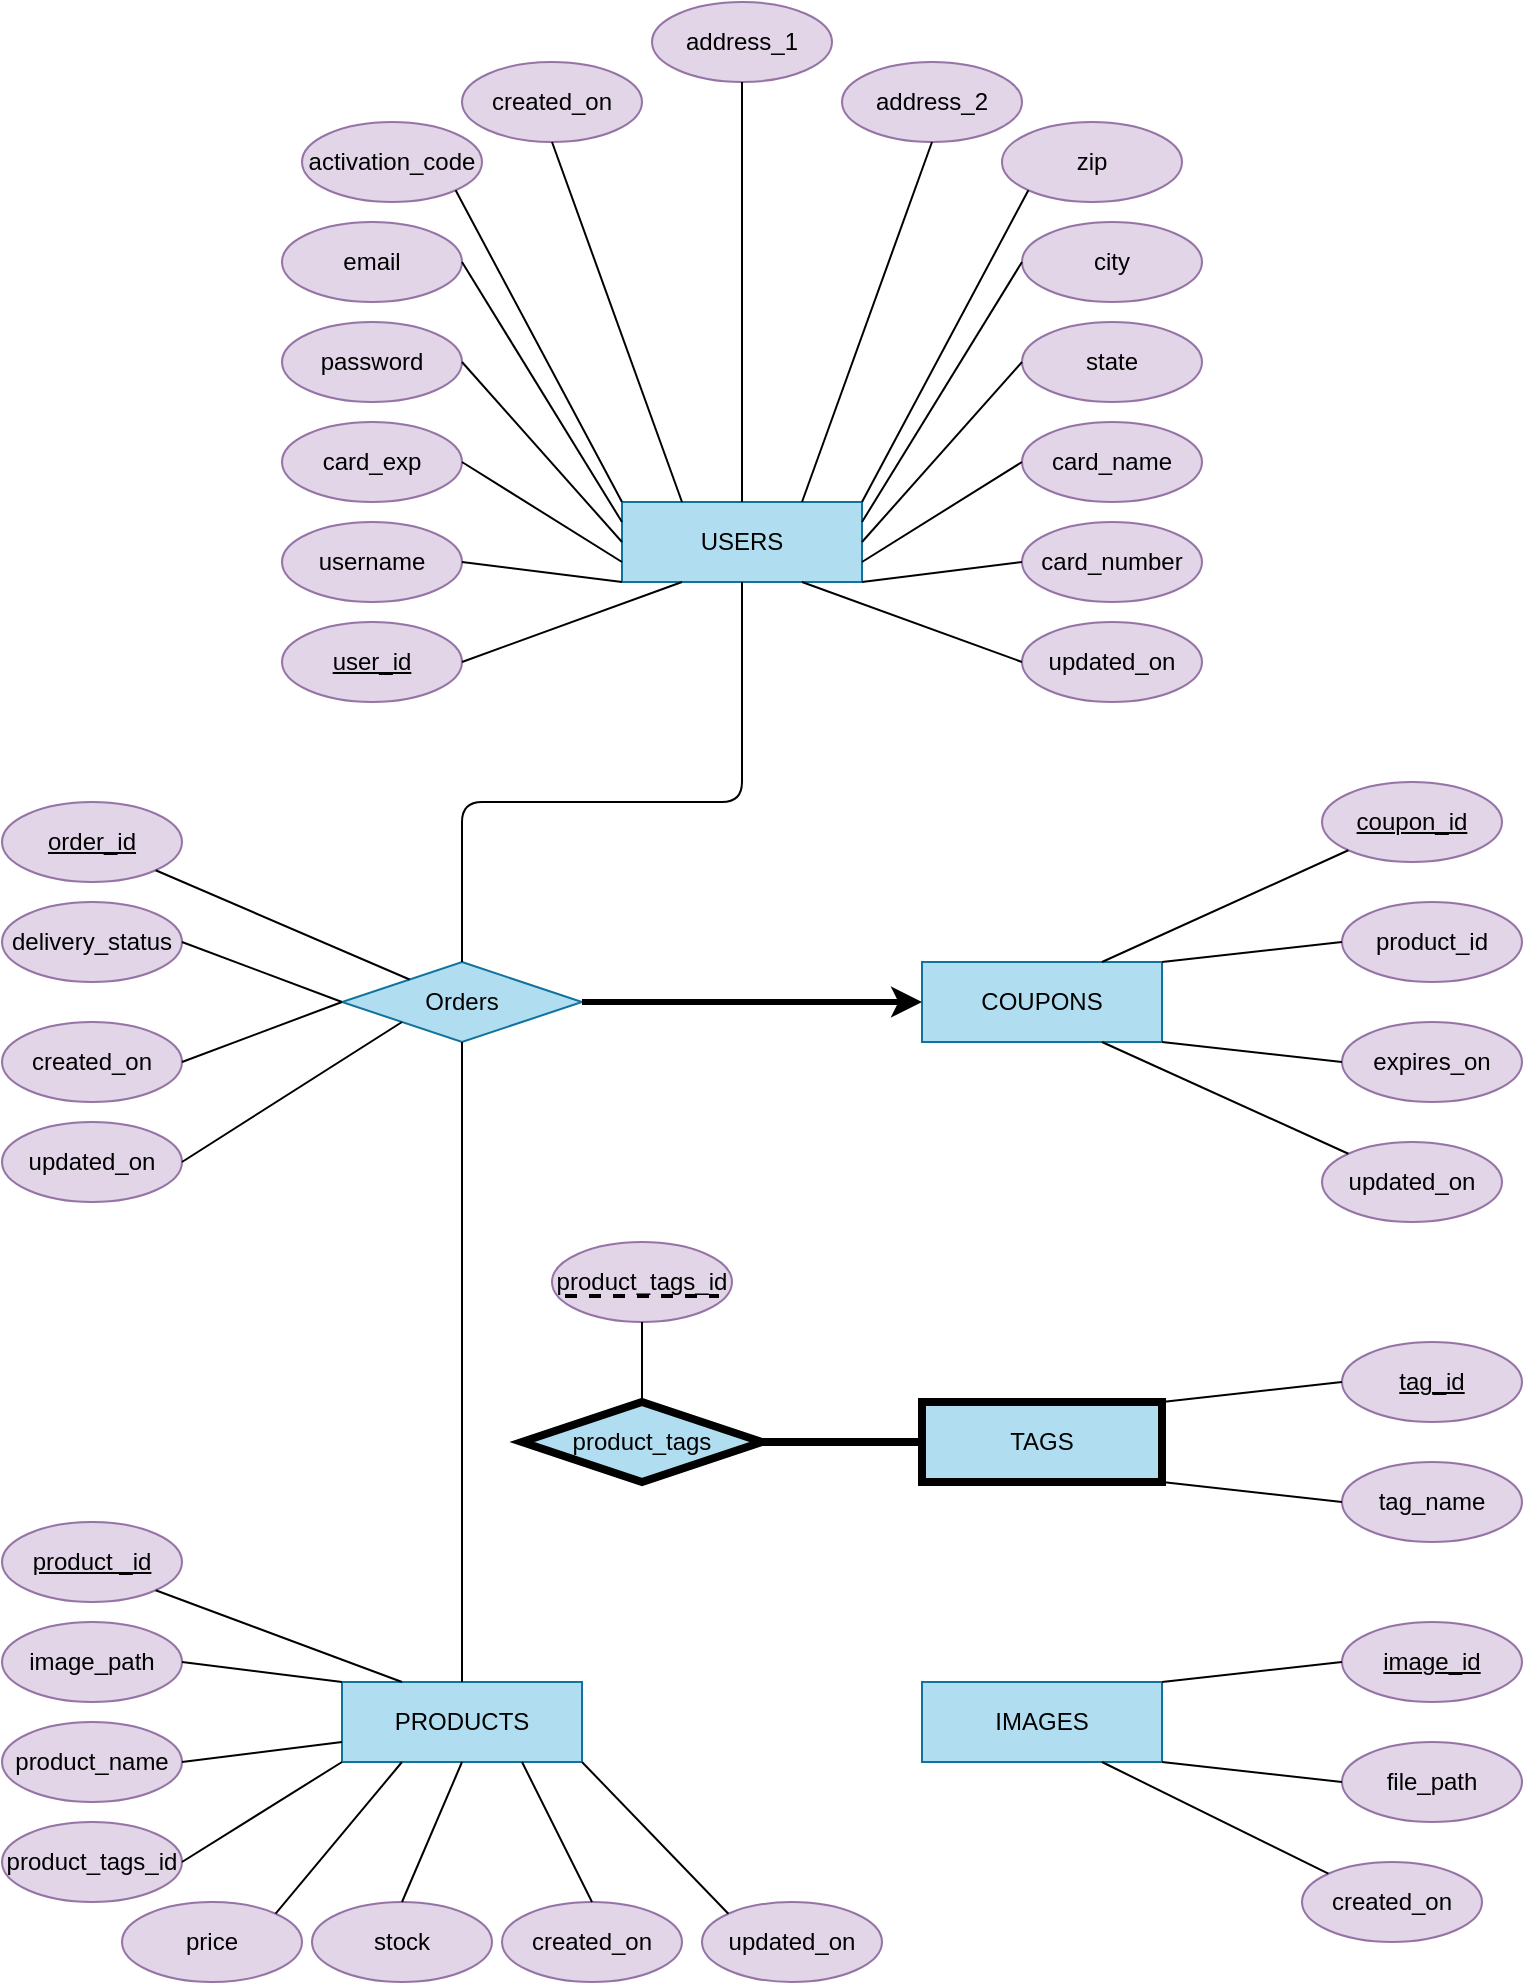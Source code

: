 <mxfile version="12.9.13" type="device"><diagram id="_sjGQuT4LvTEFpudM_6z" name="Page-1"><mxGraphModel dx="2172" dy="1632" grid="1" gridSize="10" guides="1" tooltips="1" connect="1" arrows="1" fold="1" page="1" pageScale="1" pageWidth="850" pageHeight="1100" math="0" shadow="0"><root><mxCell id="0"/><mxCell id="1" parent="0"/><mxCell id="trXgaExhHFtK6pRdVrnN-1" value="USERS" style="rounded=0;whiteSpace=wrap;html=1;fillColor=#b1ddf0;strokeColor=#10739e;" parent="1" vertex="1"><mxGeometry x="355" y="305" width="120" height="40" as="geometry"/></mxCell><mxCell id="trXgaExhHFtK6pRdVrnN-2" value="Orders" style="rhombus;whiteSpace=wrap;html=1;fillColor=#b1ddf0;strokeColor=#10739e;" parent="1" vertex="1"><mxGeometry x="215" y="535" width="120" height="40" as="geometry"/></mxCell><mxCell id="trXgaExhHFtK6pRdVrnN-3" value="" style="endArrow=none;html=1;entryX=0.5;entryY=1;entryDx=0;entryDy=0;exitX=0.5;exitY=0;exitDx=0;exitDy=0;" parent="1" source="trXgaExhHFtK6pRdVrnN-2" target="trXgaExhHFtK6pRdVrnN-1" edge="1"><mxGeometry width="50" height="50" relative="1" as="geometry"><mxPoint x="220" y="365" as="sourcePoint"/><mxPoint x="270" y="315" as="targetPoint"/><Array as="points"><mxPoint x="275" y="455"/><mxPoint x="415" y="455"/></Array></mxGeometry></mxCell><mxCell id="trXgaExhHFtK6pRdVrnN-4" value="PRODUCTS" style="rounded=0;whiteSpace=wrap;html=1;fillColor=#b1ddf0;strokeColor=#10739e;" parent="1" vertex="1"><mxGeometry x="215" y="895" width="120" height="40" as="geometry"/></mxCell><mxCell id="trXgaExhHFtK6pRdVrnN-5" value="" style="endArrow=none;html=1;entryX=0.5;entryY=1;entryDx=0;entryDy=0;exitX=0.5;exitY=0;exitDx=0;exitDy=0;" parent="1" source="trXgaExhHFtK6pRdVrnN-4" target="trXgaExhHFtK6pRdVrnN-2" edge="1"><mxGeometry width="50" height="50" relative="1" as="geometry"><mxPoint x="220" y="685" as="sourcePoint"/><mxPoint x="270" y="635" as="targetPoint"/></mxGeometry></mxCell><mxCell id="trXgaExhHFtK6pRdVrnN-6" value="&lt;u&gt;user_id&lt;/u&gt;" style="ellipse;whiteSpace=wrap;html=1;fillColor=#e1d5e7;strokeColor=#9673a6;" parent="1" vertex="1"><mxGeometry x="185" y="365" width="90" height="40" as="geometry"/></mxCell><mxCell id="trXgaExhHFtK6pRdVrnN-7" value="username" style="ellipse;whiteSpace=wrap;html=1;fillColor=#e1d5e7;strokeColor=#9673a6;" parent="1" vertex="1"><mxGeometry x="185" y="315" width="90" height="40" as="geometry"/></mxCell><mxCell id="trXgaExhHFtK6pRdVrnN-9" value="password" style="ellipse;whiteSpace=wrap;html=1;fillColor=#e1d5e7;strokeColor=#9673a6;" parent="1" vertex="1"><mxGeometry x="185" y="215" width="90" height="40" as="geometry"/></mxCell><mxCell id="trXgaExhHFtK6pRdVrnN-10" value="email" style="ellipse;whiteSpace=wrap;html=1;fillColor=#e1d5e7;strokeColor=#9673a6;" parent="1" vertex="1"><mxGeometry x="185" y="165" width="90" height="40" as="geometry"/></mxCell><mxCell id="trXgaExhHFtK6pRdVrnN-11" value="activation_code" style="ellipse;whiteSpace=wrap;html=1;fillColor=#e1d5e7;strokeColor=#9673a6;" parent="1" vertex="1"><mxGeometry x="195" y="115" width="90" height="40" as="geometry"/></mxCell><mxCell id="trXgaExhHFtK6pRdVrnN-12" value="created_on" style="ellipse;whiteSpace=wrap;html=1;fillColor=#e1d5e7;strokeColor=#9673a6;" parent="1" vertex="1"><mxGeometry x="275" y="85" width="90" height="40" as="geometry"/></mxCell><mxCell id="trXgaExhHFtK6pRdVrnN-13" value="address_1" style="ellipse;whiteSpace=wrap;html=1;fillColor=#e1d5e7;strokeColor=#9673a6;" parent="1" vertex="1"><mxGeometry x="370" y="55" width="90" height="40" as="geometry"/></mxCell><mxCell id="trXgaExhHFtK6pRdVrnN-14" value="address_2" style="ellipse;whiteSpace=wrap;html=1;fillColor=#e1d5e7;strokeColor=#9673a6;" parent="1" vertex="1"><mxGeometry x="465" y="85" width="90" height="40" as="geometry"/></mxCell><mxCell id="trXgaExhHFtK6pRdVrnN-15" value="zip" style="ellipse;whiteSpace=wrap;html=1;fillColor=#e1d5e7;strokeColor=#9673a6;" parent="1" vertex="1"><mxGeometry x="545" y="115" width="90" height="40" as="geometry"/></mxCell><mxCell id="trXgaExhHFtK6pRdVrnN-16" value="city" style="ellipse;whiteSpace=wrap;html=1;fillColor=#e1d5e7;strokeColor=#9673a6;" parent="1" vertex="1"><mxGeometry x="555" y="165" width="90" height="40" as="geometry"/></mxCell><mxCell id="trXgaExhHFtK6pRdVrnN-17" value="state" style="ellipse;whiteSpace=wrap;html=1;fillColor=#e1d5e7;strokeColor=#9673a6;" parent="1" vertex="1"><mxGeometry x="555" y="215" width="90" height="40" as="geometry"/></mxCell><mxCell id="trXgaExhHFtK6pRdVrnN-18" value="card_name" style="ellipse;whiteSpace=wrap;html=1;fillColor=#e1d5e7;strokeColor=#9673a6;" parent="1" vertex="1"><mxGeometry x="555" y="265" width="90" height="40" as="geometry"/></mxCell><mxCell id="trXgaExhHFtK6pRdVrnN-19" value="card_number" style="ellipse;whiteSpace=wrap;html=1;fillColor=#e1d5e7;strokeColor=#9673a6;" parent="1" vertex="1"><mxGeometry x="555" y="315" width="90" height="40" as="geometry"/></mxCell><mxCell id="trXgaExhHFtK6pRdVrnN-20" value="card_exp" style="ellipse;whiteSpace=wrap;html=1;fillColor=#e1d5e7;strokeColor=#9673a6;" parent="1" vertex="1"><mxGeometry x="185" y="265" width="90" height="40" as="geometry"/></mxCell><mxCell id="trXgaExhHFtK6pRdVrnN-21" value="updated_on" style="ellipse;whiteSpace=wrap;html=1;fillColor=#e1d5e7;strokeColor=#9673a6;" parent="1" vertex="1"><mxGeometry x="555" y="365" width="90" height="40" as="geometry"/></mxCell><mxCell id="trXgaExhHFtK6pRdVrnN-22" value="&lt;u&gt;product _id&lt;/u&gt;" style="ellipse;whiteSpace=wrap;html=1;fillColor=#e1d5e7;strokeColor=#9673a6;" parent="1" vertex="1"><mxGeometry x="45" y="815" width="90" height="40" as="geometry"/></mxCell><mxCell id="trXgaExhHFtK6pRdVrnN-23" value="image_path" style="ellipse;whiteSpace=wrap;html=1;fillColor=#e1d5e7;strokeColor=#9673a6;" parent="1" vertex="1"><mxGeometry x="45" y="865" width="90" height="40" as="geometry"/></mxCell><mxCell id="trXgaExhHFtK6pRdVrnN-24" value="product_name" style="ellipse;whiteSpace=wrap;html=1;fillColor=#e1d5e7;strokeColor=#9673a6;" parent="1" vertex="1"><mxGeometry x="45" y="915" width="90" height="40" as="geometry"/></mxCell><mxCell id="trXgaExhHFtK6pRdVrnN-25" value="product_tags_id" style="ellipse;whiteSpace=wrap;html=1;fillColor=#e1d5e7;strokeColor=#9673a6;" parent="1" vertex="1"><mxGeometry x="45" y="965" width="90" height="40" as="geometry"/></mxCell><mxCell id="trXgaExhHFtK6pRdVrnN-26" value="price" style="ellipse;whiteSpace=wrap;html=1;fillColor=#e1d5e7;strokeColor=#9673a6;" parent="1" vertex="1"><mxGeometry x="105" y="1005" width="90" height="40" as="geometry"/></mxCell><mxCell id="trXgaExhHFtK6pRdVrnN-27" value="stock" style="ellipse;whiteSpace=wrap;html=1;fillColor=#e1d5e7;strokeColor=#9673a6;" parent="1" vertex="1"><mxGeometry x="200" y="1005" width="90" height="40" as="geometry"/></mxCell><mxCell id="trXgaExhHFtK6pRdVrnN-28" value="created_on" style="ellipse;whiteSpace=wrap;html=1;fillColor=#e1d5e7;strokeColor=#9673a6;" parent="1" vertex="1"><mxGeometry x="295" y="1005" width="90" height="40" as="geometry"/></mxCell><mxCell id="trXgaExhHFtK6pRdVrnN-29" value="updated_on" style="ellipse;whiteSpace=wrap;html=1;fillColor=#e1d5e7;strokeColor=#9673a6;" parent="1" vertex="1"><mxGeometry x="395" y="1005" width="90" height="40" as="geometry"/></mxCell><mxCell id="trXgaExhHFtK6pRdVrnN-30" value="&lt;u&gt;order_id&lt;/u&gt;" style="ellipse;whiteSpace=wrap;html=1;fillColor=#e1d5e7;strokeColor=#9673a6;" parent="1" vertex="1"><mxGeometry x="45" y="455" width="90" height="40" as="geometry"/></mxCell><mxCell id="trXgaExhHFtK6pRdVrnN-31" value="delivery_status" style="ellipse;whiteSpace=wrap;html=1;fillColor=#e1d5e7;strokeColor=#9673a6;" parent="1" vertex="1"><mxGeometry x="45" y="505" width="90" height="40" as="geometry"/></mxCell><mxCell id="trXgaExhHFtK6pRdVrnN-32" value="updated_on" style="ellipse;whiteSpace=wrap;html=1;fillColor=#e1d5e7;strokeColor=#9673a6;" parent="1" vertex="1"><mxGeometry x="45" y="615" width="90" height="40" as="geometry"/></mxCell><mxCell id="trXgaExhHFtK6pRdVrnN-33" value="created_on" style="ellipse;whiteSpace=wrap;html=1;fillColor=#e1d5e7;strokeColor=#9673a6;" parent="1" vertex="1"><mxGeometry x="45" y="565" width="90" height="40" as="geometry"/></mxCell><mxCell id="trXgaExhHFtK6pRdVrnN-35" value="COUPONS" style="rounded=0;whiteSpace=wrap;html=1;fillColor=#b1ddf0;strokeColor=#10739e;" parent="1" vertex="1"><mxGeometry x="505" y="535" width="120" height="40" as="geometry"/></mxCell><mxCell id="trXgaExhHFtK6pRdVrnN-38" value="&lt;u&gt;coupon_id&lt;/u&gt;" style="ellipse;whiteSpace=wrap;html=1;fillColor=#e1d5e7;strokeColor=#9673a6;" parent="1" vertex="1"><mxGeometry x="705" y="445" width="90" height="40" as="geometry"/></mxCell><mxCell id="trXgaExhHFtK6pRdVrnN-40" value="product_id" style="ellipse;whiteSpace=wrap;html=1;fillColor=#e1d5e7;strokeColor=#9673a6;" parent="1" vertex="1"><mxGeometry x="715" y="505" width="90" height="40" as="geometry"/></mxCell><mxCell id="trXgaExhHFtK6pRdVrnN-41" value="expires_on" style="ellipse;whiteSpace=wrap;html=1;fillColor=#e1d5e7;strokeColor=#9673a6;" parent="1" vertex="1"><mxGeometry x="715" y="565" width="90" height="40" as="geometry"/></mxCell><mxCell id="trXgaExhHFtK6pRdVrnN-42" value="updated_on" style="ellipse;whiteSpace=wrap;html=1;fillColor=#e1d5e7;strokeColor=#9673a6;" parent="1" vertex="1"><mxGeometry x="705" y="625" width="90" height="40" as="geometry"/></mxCell><mxCell id="trXgaExhHFtK6pRdVrnN-43" value="TAGS" style="rounded=0;whiteSpace=wrap;html=1;fillColor=#b1ddf0;strokeColor=#000000;strokeWidth=4;" parent="1" vertex="1"><mxGeometry x="505" y="755" width="120" height="40" as="geometry"/></mxCell><mxCell id="trXgaExhHFtK6pRdVrnN-44" value="&lt;u&gt;tag_id&lt;/u&gt;" style="ellipse;whiteSpace=wrap;html=1;fillColor=#e1d5e7;strokeColor=#9673a6;" parent="1" vertex="1"><mxGeometry x="715" y="725" width="90" height="40" as="geometry"/></mxCell><mxCell id="trXgaExhHFtK6pRdVrnN-45" value="tag_name" style="ellipse;whiteSpace=wrap;html=1;fillColor=#e1d5e7;strokeColor=#9673a6;" parent="1" vertex="1"><mxGeometry x="715" y="785" width="90" height="40" as="geometry"/></mxCell><mxCell id="trXgaExhHFtK6pRdVrnN-46" value="product_tags" style="rhombus;whiteSpace=wrap;html=1;fillColor=#b1ddf0;strokeColor=#000000;strokeWidth=4;" parent="1" vertex="1"><mxGeometry x="305" y="755" width="120" height="40" as="geometry"/></mxCell><mxCell id="trXgaExhHFtK6pRdVrnN-48" value="" style="endArrow=none;html=1;exitX=1;exitY=0.5;exitDx=0;exitDy=0;entryX=0;entryY=0.5;entryDx=0;entryDy=0;strokeWidth=4;" parent="1" source="trXgaExhHFtK6pRdVrnN-46" target="trXgaExhHFtK6pRdVrnN-43" edge="1"><mxGeometry width="50" height="50" relative="1" as="geometry"><mxPoint x="345" y="645" as="sourcePoint"/><mxPoint x="395" y="595" as="targetPoint"/></mxGeometry></mxCell><mxCell id="trXgaExhHFtK6pRdVrnN-49" value="product_tags_id" style="ellipse;whiteSpace=wrap;html=1;fillColor=#e1d5e7;strokeColor=#9673a6;" parent="1" vertex="1"><mxGeometry x="320" y="675" width="90" height="40" as="geometry"/></mxCell><mxCell id="trXgaExhHFtK6pRdVrnN-57" value="" style="endArrow=none;html=1;exitX=1;exitY=0.5;exitDx=0;exitDy=0;entryX=0.25;entryY=1;entryDx=0;entryDy=0;" parent="1" source="trXgaExhHFtK6pRdVrnN-6" target="trXgaExhHFtK6pRdVrnN-1" edge="1"><mxGeometry width="50" height="50" relative="1" as="geometry"><mxPoint x="595" y="475" as="sourcePoint"/><mxPoint x="645" y="425" as="targetPoint"/></mxGeometry></mxCell><mxCell id="trXgaExhHFtK6pRdVrnN-58" value="" style="endArrow=none;html=1;entryX=0;entryY=0.5;entryDx=0;entryDy=0;exitX=0.75;exitY=1;exitDx=0;exitDy=0;" parent="1" source="trXgaExhHFtK6pRdVrnN-1" target="trXgaExhHFtK6pRdVrnN-21" edge="1"><mxGeometry width="50" height="50" relative="1" as="geometry"><mxPoint x="595" y="475" as="sourcePoint"/><mxPoint x="645" y="425" as="targetPoint"/></mxGeometry></mxCell><mxCell id="trXgaExhHFtK6pRdVrnN-60" value="" style="endArrow=none;html=1;exitX=1;exitY=0.5;exitDx=0;exitDy=0;entryX=0;entryY=1;entryDx=0;entryDy=0;" parent="1" source="trXgaExhHFtK6pRdVrnN-7" target="trXgaExhHFtK6pRdVrnN-1" edge="1"><mxGeometry width="50" height="50" relative="1" as="geometry"><mxPoint x="595" y="475" as="sourcePoint"/><mxPoint x="645" y="425" as="targetPoint"/></mxGeometry></mxCell><mxCell id="trXgaExhHFtK6pRdVrnN-61" value="" style="endArrow=none;html=1;entryX=0;entryY=0.5;entryDx=0;entryDy=0;exitX=1;exitY=1;exitDx=0;exitDy=0;" parent="1" source="trXgaExhHFtK6pRdVrnN-1" target="trXgaExhHFtK6pRdVrnN-19" edge="1"><mxGeometry width="50" height="50" relative="1" as="geometry"><mxPoint x="595" y="475" as="sourcePoint"/><mxPoint x="645" y="425" as="targetPoint"/></mxGeometry></mxCell><mxCell id="trXgaExhHFtK6pRdVrnN-62" value="" style="endArrow=none;html=1;exitX=1;exitY=0.5;exitDx=0;exitDy=0;entryX=0;entryY=0.75;entryDx=0;entryDy=0;" parent="1" source="trXgaExhHFtK6pRdVrnN-20" target="trXgaExhHFtK6pRdVrnN-1" edge="1"><mxGeometry width="50" height="50" relative="1" as="geometry"><mxPoint x="595" y="475" as="sourcePoint"/><mxPoint x="645" y="425" as="targetPoint"/></mxGeometry></mxCell><mxCell id="trXgaExhHFtK6pRdVrnN-63" value="" style="endArrow=none;html=1;entryX=0;entryY=0.5;entryDx=0;entryDy=0;exitX=1;exitY=0.75;exitDx=0;exitDy=0;" parent="1" source="trXgaExhHFtK6pRdVrnN-1" target="trXgaExhHFtK6pRdVrnN-18" edge="1"><mxGeometry width="50" height="50" relative="1" as="geometry"><mxPoint x="595" y="475" as="sourcePoint"/><mxPoint x="645" y="425" as="targetPoint"/></mxGeometry></mxCell><mxCell id="trXgaExhHFtK6pRdVrnN-64" value="" style="endArrow=none;html=1;exitX=1;exitY=0.5;exitDx=0;exitDy=0;entryX=0;entryY=0.5;entryDx=0;entryDy=0;" parent="1" source="trXgaExhHFtK6pRdVrnN-9" target="trXgaExhHFtK6pRdVrnN-1" edge="1"><mxGeometry width="50" height="50" relative="1" as="geometry"><mxPoint x="595" y="475" as="sourcePoint"/><mxPoint x="645" y="425" as="targetPoint"/></mxGeometry></mxCell><mxCell id="trXgaExhHFtK6pRdVrnN-65" value="" style="endArrow=none;html=1;entryX=0;entryY=0.5;entryDx=0;entryDy=0;exitX=1;exitY=0.5;exitDx=0;exitDy=0;" parent="1" source="trXgaExhHFtK6pRdVrnN-1" target="trXgaExhHFtK6pRdVrnN-17" edge="1"><mxGeometry width="50" height="50" relative="1" as="geometry"><mxPoint x="595" y="475" as="sourcePoint"/><mxPoint x="645" y="425" as="targetPoint"/></mxGeometry></mxCell><mxCell id="trXgaExhHFtK6pRdVrnN-66" value="" style="endArrow=none;html=1;exitX=1;exitY=0.5;exitDx=0;exitDy=0;entryX=0;entryY=0.25;entryDx=0;entryDy=0;" parent="1" source="trXgaExhHFtK6pRdVrnN-10" target="trXgaExhHFtK6pRdVrnN-1" edge="1"><mxGeometry width="50" height="50" relative="1" as="geometry"><mxPoint x="595" y="475" as="sourcePoint"/><mxPoint x="645" y="425" as="targetPoint"/></mxGeometry></mxCell><mxCell id="trXgaExhHFtK6pRdVrnN-67" value="" style="endArrow=none;html=1;entryX=0;entryY=0.5;entryDx=0;entryDy=0;exitX=1;exitY=0.25;exitDx=0;exitDy=0;" parent="1" source="trXgaExhHFtK6pRdVrnN-1" target="trXgaExhHFtK6pRdVrnN-16" edge="1"><mxGeometry width="50" height="50" relative="1" as="geometry"><mxPoint x="595" y="475" as="sourcePoint"/><mxPoint x="645" y="425" as="targetPoint"/></mxGeometry></mxCell><mxCell id="trXgaExhHFtK6pRdVrnN-68" value="" style="endArrow=none;html=1;exitX=0.5;exitY=1;exitDx=0;exitDy=0;entryX=0.5;entryY=0;entryDx=0;entryDy=0;" parent="1" source="trXgaExhHFtK6pRdVrnN-13" target="trXgaExhHFtK6pRdVrnN-1" edge="1"><mxGeometry width="50" height="50" relative="1" as="geometry"><mxPoint x="595" y="475" as="sourcePoint"/><mxPoint x="645" y="425" as="targetPoint"/></mxGeometry></mxCell><mxCell id="trXgaExhHFtK6pRdVrnN-69" value="" style="endArrow=none;html=1;exitX=0.5;exitY=1;exitDx=0;exitDy=0;entryX=0.25;entryY=0;entryDx=0;entryDy=0;" parent="1" source="trXgaExhHFtK6pRdVrnN-12" target="trXgaExhHFtK6pRdVrnN-1" edge="1"><mxGeometry width="50" height="50" relative="1" as="geometry"><mxPoint x="595" y="475" as="sourcePoint"/><mxPoint x="645" y="425" as="targetPoint"/></mxGeometry></mxCell><mxCell id="trXgaExhHFtK6pRdVrnN-70" value="" style="endArrow=none;html=1;entryX=0.5;entryY=1;entryDx=0;entryDy=0;exitX=0.75;exitY=0;exitDx=0;exitDy=0;" parent="1" source="trXgaExhHFtK6pRdVrnN-1" target="trXgaExhHFtK6pRdVrnN-14" edge="1"><mxGeometry width="50" height="50" relative="1" as="geometry"><mxPoint x="595" y="475" as="sourcePoint"/><mxPoint x="645" y="425" as="targetPoint"/></mxGeometry></mxCell><mxCell id="trXgaExhHFtK6pRdVrnN-71" value="" style="endArrow=none;html=1;entryX=0;entryY=1;entryDx=0;entryDy=0;exitX=1;exitY=0;exitDx=0;exitDy=0;" parent="1" source="trXgaExhHFtK6pRdVrnN-1" target="trXgaExhHFtK6pRdVrnN-15" edge="1"><mxGeometry width="50" height="50" relative="1" as="geometry"><mxPoint x="595" y="475" as="sourcePoint"/><mxPoint x="645" y="425" as="targetPoint"/></mxGeometry></mxCell><mxCell id="trXgaExhHFtK6pRdVrnN-72" value="" style="endArrow=none;html=1;exitX=1;exitY=1;exitDx=0;exitDy=0;entryX=0;entryY=0;entryDx=0;entryDy=0;" parent="1" source="trXgaExhHFtK6pRdVrnN-11" target="trXgaExhHFtK6pRdVrnN-1" edge="1"><mxGeometry width="50" height="50" relative="1" as="geometry"><mxPoint x="595" y="475" as="sourcePoint"/><mxPoint x="645" y="425" as="targetPoint"/></mxGeometry></mxCell><mxCell id="trXgaExhHFtK6pRdVrnN-73" value="" style="endArrow=none;html=1;exitX=1;exitY=0.5;exitDx=0;exitDy=0;entryX=0;entryY=0.5;entryDx=0;entryDy=0;" parent="1" source="trXgaExhHFtK6pRdVrnN-33" target="trXgaExhHFtK6pRdVrnN-2" edge="1"><mxGeometry width="50" height="50" relative="1" as="geometry"><mxPoint x="455" y="605" as="sourcePoint"/><mxPoint x="505" y="555" as="targetPoint"/></mxGeometry></mxCell><mxCell id="trXgaExhHFtK6pRdVrnN-74" value="" style="endArrow=none;html=1;exitX=1;exitY=0.5;exitDx=0;exitDy=0;entryX=0;entryY=0.5;entryDx=0;entryDy=0;" parent="1" source="trXgaExhHFtK6pRdVrnN-31" target="trXgaExhHFtK6pRdVrnN-2" edge="1"><mxGeometry width="50" height="50" relative="1" as="geometry"><mxPoint x="455" y="605" as="sourcePoint"/><mxPoint x="505" y="555" as="targetPoint"/></mxGeometry></mxCell><mxCell id="trXgaExhHFtK6pRdVrnN-75" value="" style="endArrow=none;html=1;exitX=1;exitY=1;exitDx=0;exitDy=0;" parent="1" source="trXgaExhHFtK6pRdVrnN-30" target="trXgaExhHFtK6pRdVrnN-2" edge="1"><mxGeometry width="50" height="50" relative="1" as="geometry"><mxPoint x="455" y="605" as="sourcePoint"/><mxPoint x="505" y="555" as="targetPoint"/></mxGeometry></mxCell><mxCell id="trXgaExhHFtK6pRdVrnN-76" value="" style="endArrow=none;html=1;exitX=1;exitY=0.5;exitDx=0;exitDy=0;entryX=0;entryY=1;entryDx=0;entryDy=0;" parent="1" source="trXgaExhHFtK6pRdVrnN-32" target="trXgaExhHFtK6pRdVrnN-2" edge="1"><mxGeometry width="50" height="50" relative="1" as="geometry"><mxPoint x="455" y="605" as="sourcePoint"/><mxPoint x="505" y="555" as="targetPoint"/></mxGeometry></mxCell><mxCell id="trXgaExhHFtK6pRdVrnN-77" value="" style="endArrow=none;html=1;entryX=0;entryY=0.5;entryDx=0;entryDy=0;exitX=1;exitY=1;exitDx=0;exitDy=0;" parent="1" source="trXgaExhHFtK6pRdVrnN-35" target="trXgaExhHFtK6pRdVrnN-41" edge="1"><mxGeometry width="50" height="50" relative="1" as="geometry"><mxPoint x="275" y="605" as="sourcePoint"/><mxPoint x="325" y="555" as="targetPoint"/></mxGeometry></mxCell><mxCell id="trXgaExhHFtK6pRdVrnN-78" value="" style="endArrow=none;html=1;entryX=0;entryY=0.5;entryDx=0;entryDy=0;exitX=1;exitY=0;exitDx=0;exitDy=0;" parent="1" source="trXgaExhHFtK6pRdVrnN-35" target="trXgaExhHFtK6pRdVrnN-40" edge="1"><mxGeometry width="50" height="50" relative="1" as="geometry"><mxPoint x="275" y="605" as="sourcePoint"/><mxPoint x="325" y="555" as="targetPoint"/></mxGeometry></mxCell><mxCell id="trXgaExhHFtK6pRdVrnN-79" value="" style="endArrow=none;html=1;entryX=0;entryY=1;entryDx=0;entryDy=0;exitX=0.75;exitY=0;exitDx=0;exitDy=0;" parent="1" source="trXgaExhHFtK6pRdVrnN-35" target="trXgaExhHFtK6pRdVrnN-38" edge="1"><mxGeometry width="50" height="50" relative="1" as="geometry"><mxPoint x="275" y="605" as="sourcePoint"/><mxPoint x="325" y="555" as="targetPoint"/></mxGeometry></mxCell><mxCell id="trXgaExhHFtK6pRdVrnN-80" value="" style="endArrow=none;html=1;exitX=0;exitY=0;exitDx=0;exitDy=0;entryX=0.75;entryY=1;entryDx=0;entryDy=0;" parent="1" source="trXgaExhHFtK6pRdVrnN-42" target="trXgaExhHFtK6pRdVrnN-35" edge="1"><mxGeometry width="50" height="50" relative="1" as="geometry"><mxPoint x="275" y="605" as="sourcePoint"/><mxPoint x="325" y="555" as="targetPoint"/></mxGeometry></mxCell><mxCell id="trXgaExhHFtK6pRdVrnN-81" value="" style="endArrow=none;html=1;exitX=0.5;exitY=0;exitDx=0;exitDy=0;entryX=0.5;entryY=1;entryDx=0;entryDy=0;" parent="1" source="trXgaExhHFtK6pRdVrnN-46" target="trXgaExhHFtK6pRdVrnN-49" edge="1"><mxGeometry width="50" height="50" relative="1" as="geometry"><mxPoint x="335" y="745" as="sourcePoint"/><mxPoint x="385" y="695" as="targetPoint"/></mxGeometry></mxCell><mxCell id="trXgaExhHFtK6pRdVrnN-82" value="" style="endArrow=none;html=1;exitX=0;exitY=0.5;exitDx=0;exitDy=0;entryX=1;entryY=0;entryDx=0;entryDy=0;" parent="1" source="trXgaExhHFtK6pRdVrnN-44" target="trXgaExhHFtK6pRdVrnN-43" edge="1"><mxGeometry width="50" height="50" relative="1" as="geometry"><mxPoint x="315" y="745" as="sourcePoint"/><mxPoint x="365" y="695" as="targetPoint"/></mxGeometry></mxCell><mxCell id="trXgaExhHFtK6pRdVrnN-83" value="" style="endArrow=none;html=1;exitX=0;exitY=0.5;exitDx=0;exitDy=0;entryX=1;entryY=1;entryDx=0;entryDy=0;" parent="1" source="trXgaExhHFtK6pRdVrnN-45" target="trXgaExhHFtK6pRdVrnN-43" edge="1"><mxGeometry width="50" height="50" relative="1" as="geometry"><mxPoint x="315" y="745" as="sourcePoint"/><mxPoint x="365" y="695" as="targetPoint"/></mxGeometry></mxCell><mxCell id="trXgaExhHFtK6pRdVrnN-85" style="edgeStyle=orthogonalEdgeStyle;rounded=0;orthogonalLoop=1;jettySize=auto;html=1;strokeWidth=3;fillColor=#b1ddf0;strokeColor=#000000;" parent="1" source="trXgaExhHFtK6pRdVrnN-2" target="trXgaExhHFtK6pRdVrnN-35" edge="1"><mxGeometry relative="1" as="geometry"><mxPoint x="255" y="785" as="sourcePoint"/><mxPoint x="505" y="565" as="targetPoint"/></mxGeometry></mxCell><mxCell id="trXgaExhHFtK6pRdVrnN-86" value="" style="endArrow=none;dashed=1;html=1;strokeColor=#000000;strokeWidth=2;" parent="1" edge="1"><mxGeometry width="50" height="50" relative="1" as="geometry"><mxPoint x="326.5" y="702" as="sourcePoint"/><mxPoint x="403.5" y="702" as="targetPoint"/></mxGeometry></mxCell><mxCell id="trXgaExhHFtK6pRdVrnN-87" value="IMAGES" style="rounded=0;whiteSpace=wrap;html=1;fillColor=#b1ddf0;strokeColor=#10739e;" parent="1" vertex="1"><mxGeometry x="505" y="895" width="120" height="40" as="geometry"/></mxCell><mxCell id="trXgaExhHFtK6pRdVrnN-88" value="&lt;u&gt;image_id&lt;/u&gt;" style="ellipse;whiteSpace=wrap;html=1;fillColor=#e1d5e7;strokeColor=#9673a6;" parent="1" vertex="1"><mxGeometry x="715" y="865" width="90" height="40" as="geometry"/></mxCell><mxCell id="trXgaExhHFtK6pRdVrnN-89" value="file_path" style="ellipse;whiteSpace=wrap;html=1;fillColor=#e1d5e7;strokeColor=#9673a6;" parent="1" vertex="1"><mxGeometry x="715" y="925" width="90" height="40" as="geometry"/></mxCell><mxCell id="trXgaExhHFtK6pRdVrnN-90" value="created_on" style="ellipse;whiteSpace=wrap;html=1;fillColor=#e1d5e7;strokeColor=#9673a6;" parent="1" vertex="1"><mxGeometry x="695" y="985" width="90" height="40" as="geometry"/></mxCell><mxCell id="trXgaExhHFtK6pRdVrnN-91" value="" style="endArrow=none;html=1;strokeColor=#000000;strokeWidth=1;exitX=0;exitY=0.5;exitDx=0;exitDy=0;entryX=1;entryY=0;entryDx=0;entryDy=0;" parent="1" source="trXgaExhHFtK6pRdVrnN-88" target="trXgaExhHFtK6pRdVrnN-87" edge="1"><mxGeometry width="50" height="50" relative="1" as="geometry"><mxPoint x="455" y="755" as="sourcePoint"/><mxPoint x="505" y="705" as="targetPoint"/></mxGeometry></mxCell><mxCell id="trXgaExhHFtK6pRdVrnN-92" value="" style="endArrow=none;html=1;strokeColor=#000000;strokeWidth=1;exitX=0;exitY=0.5;exitDx=0;exitDy=0;entryX=1;entryY=1;entryDx=0;entryDy=0;" parent="1" source="trXgaExhHFtK6pRdVrnN-89" target="trXgaExhHFtK6pRdVrnN-87" edge="1"><mxGeometry width="50" height="50" relative="1" as="geometry"><mxPoint x="455" y="755" as="sourcePoint"/><mxPoint x="505" y="705" as="targetPoint"/></mxGeometry></mxCell><mxCell id="trXgaExhHFtK6pRdVrnN-93" value="" style="endArrow=none;html=1;strokeColor=#000000;strokeWidth=1;exitX=0;exitY=0;exitDx=0;exitDy=0;entryX=0.75;entryY=1;entryDx=0;entryDy=0;" parent="1" source="trXgaExhHFtK6pRdVrnN-90" target="trXgaExhHFtK6pRdVrnN-87" edge="1"><mxGeometry width="50" height="50" relative="1" as="geometry"><mxPoint x="455" y="755" as="sourcePoint"/><mxPoint x="505" y="705" as="targetPoint"/></mxGeometry></mxCell><mxCell id="trXgaExhHFtK6pRdVrnN-94" value="" style="endArrow=none;html=1;strokeColor=#000000;strokeWidth=1;exitX=1;exitY=1;exitDx=0;exitDy=0;entryX=0.25;entryY=0;entryDx=0;entryDy=0;" parent="1" source="trXgaExhHFtK6pRdVrnN-22" target="trXgaExhHFtK6pRdVrnN-4" edge="1"><mxGeometry width="50" height="50" relative="1" as="geometry"><mxPoint x="505" y="755" as="sourcePoint"/><mxPoint x="555" y="705" as="targetPoint"/></mxGeometry></mxCell><mxCell id="trXgaExhHFtK6pRdVrnN-95" value="" style="endArrow=none;html=1;strokeColor=#000000;strokeWidth=1;exitX=1;exitY=0.5;exitDx=0;exitDy=0;entryX=0;entryY=0;entryDx=0;entryDy=0;" parent="1" source="trXgaExhHFtK6pRdVrnN-23" target="trXgaExhHFtK6pRdVrnN-4" edge="1"><mxGeometry width="50" height="50" relative="1" as="geometry"><mxPoint x="505" y="755" as="sourcePoint"/><mxPoint x="555" y="705" as="targetPoint"/></mxGeometry></mxCell><mxCell id="trXgaExhHFtK6pRdVrnN-96" value="" style="endArrow=none;html=1;strokeColor=#000000;strokeWidth=1;exitX=0;exitY=0;exitDx=0;exitDy=0;entryX=1;entryY=1;entryDx=0;entryDy=0;" parent="1" source="trXgaExhHFtK6pRdVrnN-29" target="trXgaExhHFtK6pRdVrnN-4" edge="1"><mxGeometry width="50" height="50" relative="1" as="geometry"><mxPoint x="505" y="755" as="sourcePoint"/><mxPoint x="365" y="935" as="targetPoint"/></mxGeometry></mxCell><mxCell id="trXgaExhHFtK6pRdVrnN-97" value="" style="endArrow=none;html=1;strokeColor=#000000;strokeWidth=1;exitX=1;exitY=0.5;exitDx=0;exitDy=0;entryX=0;entryY=0.75;entryDx=0;entryDy=0;" parent="1" source="trXgaExhHFtK6pRdVrnN-24" target="trXgaExhHFtK6pRdVrnN-4" edge="1"><mxGeometry width="50" height="50" relative="1" as="geometry"><mxPoint x="505" y="755" as="sourcePoint"/><mxPoint x="555" y="705" as="targetPoint"/></mxGeometry></mxCell><mxCell id="trXgaExhHFtK6pRdVrnN-98" value="" style="endArrow=none;html=1;strokeColor=#000000;strokeWidth=1;exitX=1;exitY=0.5;exitDx=0;exitDy=0;entryX=0;entryY=1;entryDx=0;entryDy=0;" parent="1" source="trXgaExhHFtK6pRdVrnN-25" target="trXgaExhHFtK6pRdVrnN-4" edge="1"><mxGeometry width="50" height="50" relative="1" as="geometry"><mxPoint x="505" y="755" as="sourcePoint"/><mxPoint x="555" y="705" as="targetPoint"/></mxGeometry></mxCell><mxCell id="trXgaExhHFtK6pRdVrnN-99" value="" style="endArrow=none;html=1;strokeColor=#000000;strokeWidth=1;exitX=1;exitY=0;exitDx=0;exitDy=0;entryX=0.25;entryY=1;entryDx=0;entryDy=0;" parent="1" source="trXgaExhHFtK6pRdVrnN-26" target="trXgaExhHFtK6pRdVrnN-4" edge="1"><mxGeometry width="50" height="50" relative="1" as="geometry"><mxPoint x="505" y="755" as="sourcePoint"/><mxPoint x="555" y="705" as="targetPoint"/></mxGeometry></mxCell><mxCell id="trXgaExhHFtK6pRdVrnN-100" value="" style="endArrow=none;html=1;strokeColor=#000000;strokeWidth=1;exitX=0.5;exitY=0;exitDx=0;exitDy=0;entryX=0.5;entryY=1;entryDx=0;entryDy=0;" parent="1" source="trXgaExhHFtK6pRdVrnN-27" target="trXgaExhHFtK6pRdVrnN-4" edge="1"><mxGeometry width="50" height="50" relative="1" as="geometry"><mxPoint x="505" y="755" as="sourcePoint"/><mxPoint x="555" y="705" as="targetPoint"/></mxGeometry></mxCell><mxCell id="trXgaExhHFtK6pRdVrnN-101" value="" style="endArrow=none;html=1;strokeColor=#000000;strokeWidth=1;exitX=0.5;exitY=0;exitDx=0;exitDy=0;entryX=0.75;entryY=1;entryDx=0;entryDy=0;" parent="1" source="trXgaExhHFtK6pRdVrnN-28" target="trXgaExhHFtK6pRdVrnN-4" edge="1"><mxGeometry width="50" height="50" relative="1" as="geometry"><mxPoint x="505" y="755" as="sourcePoint"/><mxPoint x="555" y="705" as="targetPoint"/></mxGeometry></mxCell></root></mxGraphModel></diagram></mxfile>